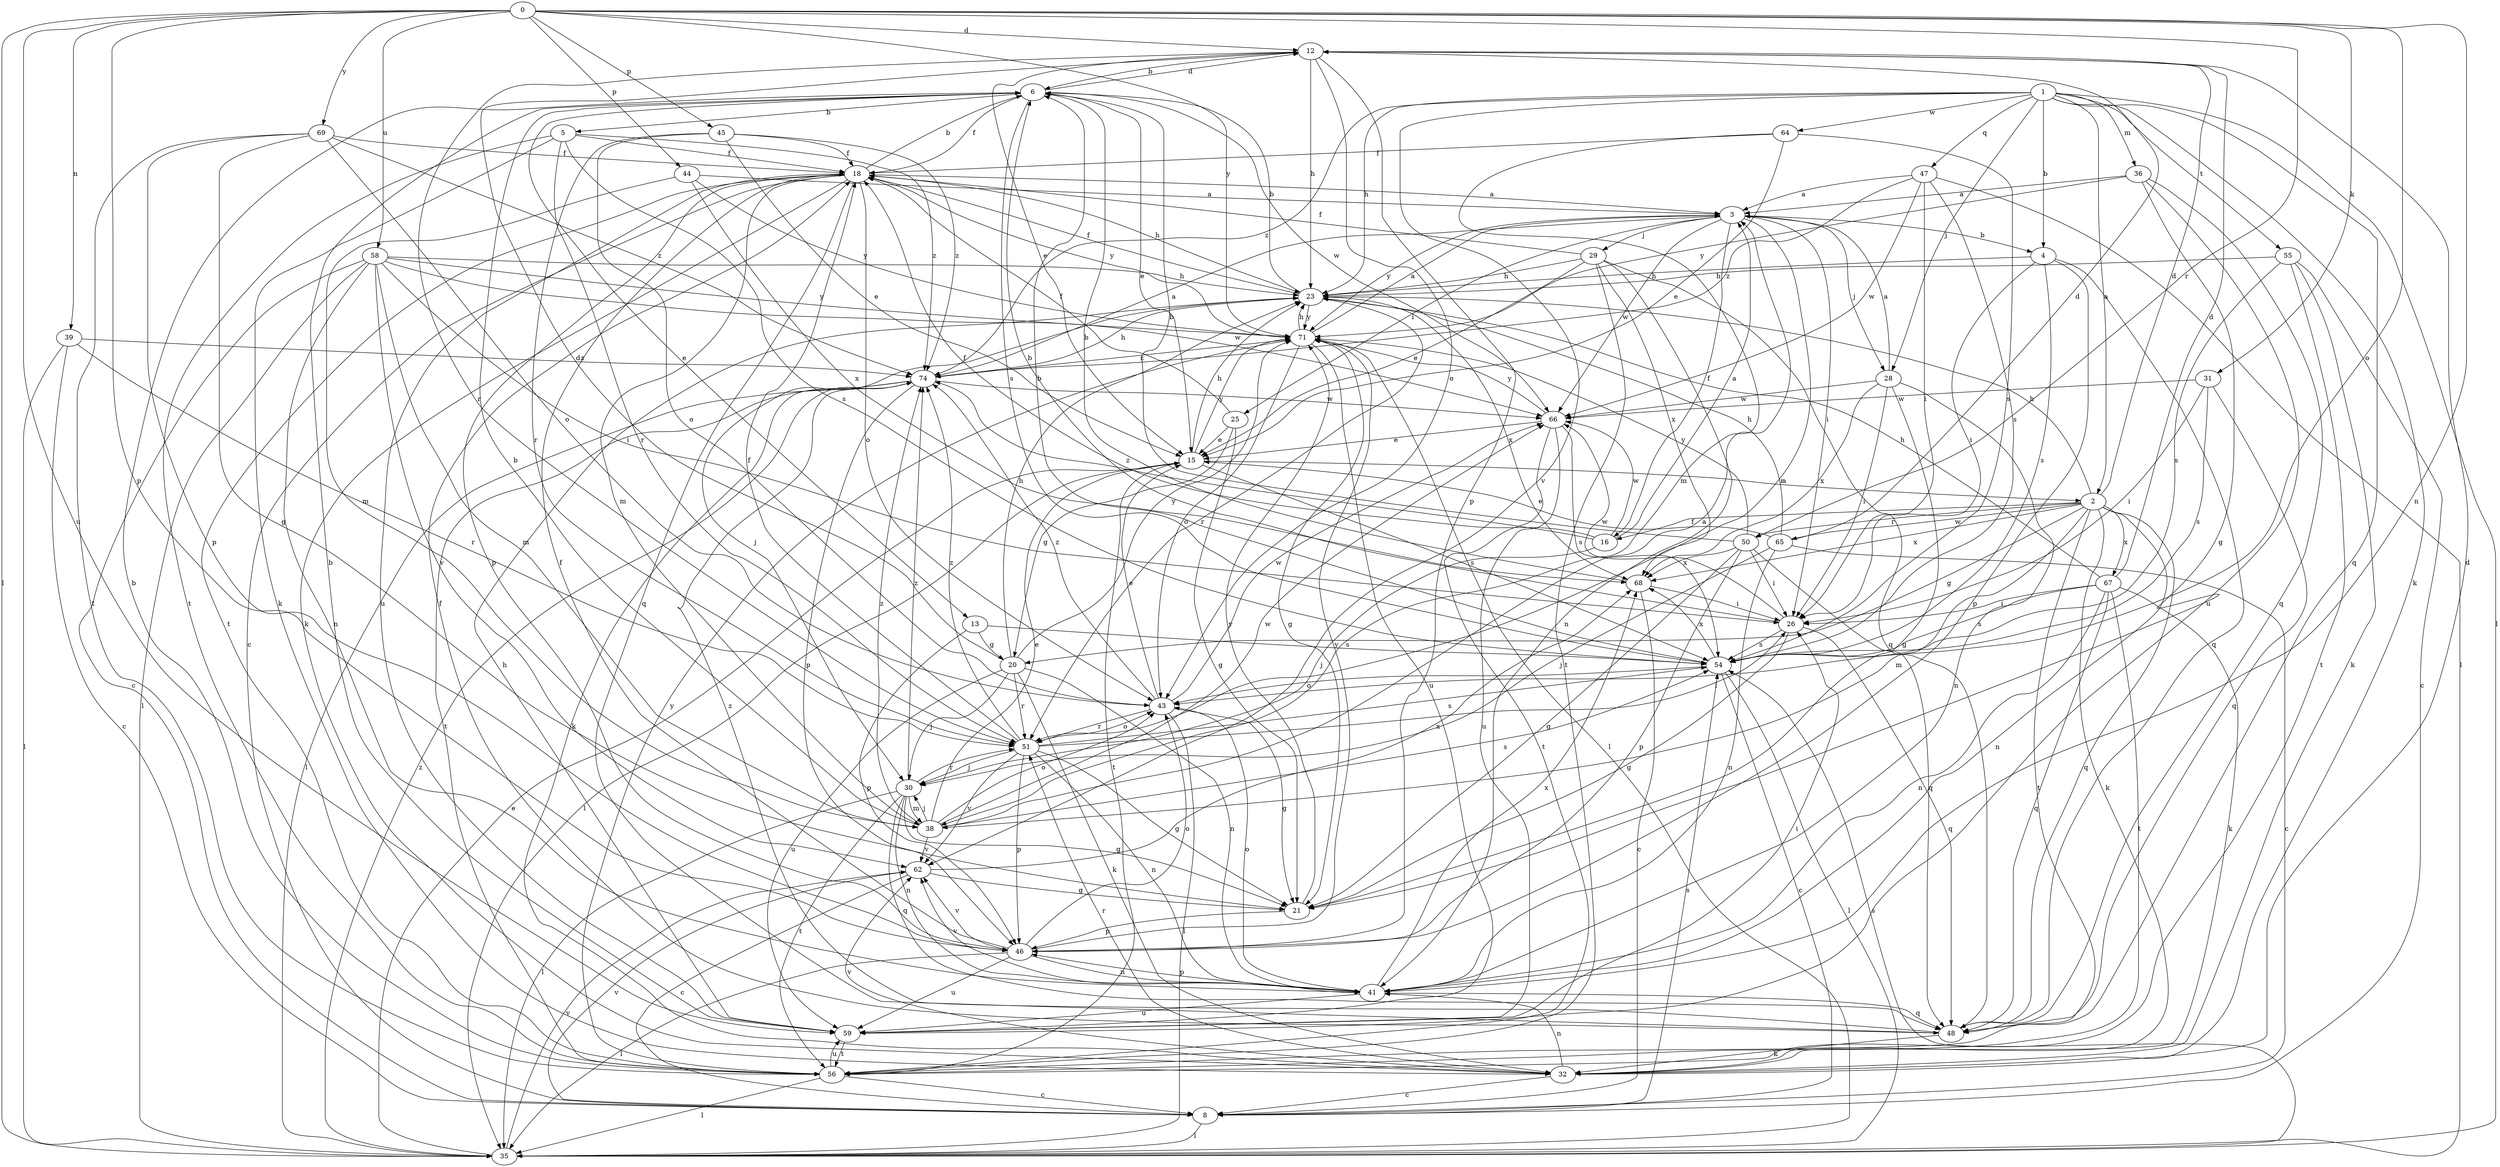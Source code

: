 strict digraph  {
0;
1;
2;
3;
4;
5;
6;
8;
12;
13;
15;
16;
18;
20;
21;
23;
25;
26;
28;
29;
30;
31;
32;
35;
36;
38;
39;
41;
43;
44;
45;
46;
47;
48;
50;
51;
54;
55;
56;
58;
59;
62;
64;
65;
66;
67;
68;
69;
71;
74;
0 -> 12  [label=d];
0 -> 31  [label=k];
0 -> 35  [label=l];
0 -> 39  [label=n];
0 -> 41  [label=n];
0 -> 43  [label=o];
0 -> 44  [label=p];
0 -> 45  [label=p];
0 -> 46  [label=p];
0 -> 50  [label=r];
0 -> 58  [label=u];
0 -> 59  [label=u];
0 -> 69  [label=y];
0 -> 71  [label=y];
1 -> 2  [label=a];
1 -> 4  [label=b];
1 -> 23  [label=h];
1 -> 28  [label=j];
1 -> 32  [label=k];
1 -> 35  [label=l];
1 -> 36  [label=m];
1 -> 47  [label=q];
1 -> 48  [label=q];
1 -> 55  [label=t];
1 -> 62  [label=v];
1 -> 64  [label=w];
1 -> 74  [label=z];
2 -> 12  [label=d];
2 -> 16  [label=f];
2 -> 20  [label=g];
2 -> 23  [label=h];
2 -> 32  [label=k];
2 -> 38  [label=m];
2 -> 41  [label=n];
2 -> 48  [label=q];
2 -> 50  [label=r];
2 -> 56  [label=t];
2 -> 65  [label=w];
2 -> 67  [label=x];
2 -> 68  [label=x];
3 -> 4  [label=b];
3 -> 16  [label=f];
3 -> 25  [label=i];
3 -> 26  [label=i];
3 -> 28  [label=j];
3 -> 29  [label=j];
3 -> 51  [label=r];
3 -> 66  [label=w];
3 -> 71  [label=y];
4 -> 23  [label=h];
4 -> 26  [label=i];
4 -> 46  [label=p];
4 -> 48  [label=q];
4 -> 54  [label=s];
5 -> 18  [label=f];
5 -> 32  [label=k];
5 -> 51  [label=r];
5 -> 54  [label=s];
5 -> 56  [label=t];
5 -> 74  [label=z];
6 -> 5  [label=b];
6 -> 12  [label=d];
6 -> 13  [label=e];
6 -> 15  [label=e];
6 -> 18  [label=f];
6 -> 54  [label=s];
6 -> 66  [label=w];
8 -> 35  [label=l];
8 -> 54  [label=s];
8 -> 62  [label=v];
12 -> 6  [label=b];
12 -> 15  [label=e];
12 -> 23  [label=h];
12 -> 43  [label=o];
12 -> 46  [label=p];
12 -> 51  [label=r];
13 -> 20  [label=g];
13 -> 46  [label=p];
13 -> 54  [label=s];
15 -> 2  [label=a];
15 -> 23  [label=h];
15 -> 35  [label=l];
15 -> 54  [label=s];
15 -> 56  [label=t];
15 -> 71  [label=y];
16 -> 3  [label=a];
16 -> 18  [label=f];
16 -> 30  [label=j];
16 -> 66  [label=w];
16 -> 74  [label=z];
18 -> 3  [label=a];
18 -> 6  [label=b];
18 -> 8  [label=c];
18 -> 23  [label=h];
18 -> 32  [label=k];
18 -> 38  [label=m];
18 -> 43  [label=o];
18 -> 46  [label=p];
18 -> 48  [label=q];
18 -> 56  [label=t];
18 -> 59  [label=u];
18 -> 71  [label=y];
20 -> 12  [label=d];
20 -> 23  [label=h];
20 -> 30  [label=j];
20 -> 32  [label=k];
20 -> 41  [label=n];
20 -> 51  [label=r];
20 -> 59  [label=u];
20 -> 71  [label=y];
21 -> 46  [label=p];
21 -> 71  [label=y];
23 -> 6  [label=b];
23 -> 18  [label=f];
23 -> 30  [label=j];
23 -> 51  [label=r];
23 -> 68  [label=x];
23 -> 71  [label=y];
25 -> 15  [label=e];
25 -> 18  [label=f];
25 -> 20  [label=g];
25 -> 21  [label=g];
26 -> 6  [label=b];
26 -> 21  [label=g];
26 -> 48  [label=q];
26 -> 54  [label=s];
26 -> 66  [label=w];
28 -> 3  [label=a];
28 -> 21  [label=g];
28 -> 26  [label=i];
28 -> 41  [label=n];
28 -> 66  [label=w];
28 -> 68  [label=x];
29 -> 15  [label=e];
29 -> 18  [label=f];
29 -> 23  [label=h];
29 -> 41  [label=n];
29 -> 48  [label=q];
29 -> 56  [label=t];
29 -> 68  [label=x];
30 -> 21  [label=g];
30 -> 35  [label=l];
30 -> 38  [label=m];
30 -> 41  [label=n];
30 -> 48  [label=q];
30 -> 51  [label=r];
30 -> 56  [label=t];
30 -> 74  [label=z];
31 -> 26  [label=i];
31 -> 48  [label=q];
31 -> 54  [label=s];
31 -> 66  [label=w];
32 -> 8  [label=c];
32 -> 12  [label=d];
32 -> 41  [label=n];
32 -> 51  [label=r];
32 -> 62  [label=v];
35 -> 15  [label=e];
35 -> 54  [label=s];
35 -> 62  [label=v];
35 -> 74  [label=z];
36 -> 3  [label=a];
36 -> 21  [label=g];
36 -> 48  [label=q];
36 -> 59  [label=u];
36 -> 71  [label=y];
38 -> 3  [label=a];
38 -> 6  [label=b];
38 -> 15  [label=e];
38 -> 30  [label=j];
38 -> 43  [label=o];
38 -> 54  [label=s];
38 -> 62  [label=v];
38 -> 66  [label=w];
38 -> 74  [label=z];
39 -> 8  [label=c];
39 -> 35  [label=l];
39 -> 51  [label=r];
39 -> 74  [label=z];
41 -> 43  [label=o];
41 -> 46  [label=p];
41 -> 48  [label=q];
41 -> 59  [label=u];
41 -> 62  [label=v];
41 -> 68  [label=x];
43 -> 15  [label=e];
43 -> 21  [label=g];
43 -> 35  [label=l];
43 -> 51  [label=r];
43 -> 66  [label=w];
43 -> 74  [label=z];
44 -> 3  [label=a];
44 -> 38  [label=m];
44 -> 68  [label=x];
44 -> 71  [label=y];
45 -> 15  [label=e];
45 -> 18  [label=f];
45 -> 43  [label=o];
45 -> 51  [label=r];
45 -> 74  [label=z];
46 -> 18  [label=f];
46 -> 35  [label=l];
46 -> 41  [label=n];
46 -> 43  [label=o];
46 -> 59  [label=u];
46 -> 62  [label=v];
46 -> 71  [label=y];
47 -> 3  [label=a];
47 -> 26  [label=i];
47 -> 35  [label=l];
47 -> 54  [label=s];
47 -> 66  [label=w];
47 -> 74  [label=z];
48 -> 18  [label=f];
48 -> 32  [label=k];
48 -> 74  [label=z];
50 -> 6  [label=b];
50 -> 21  [label=g];
50 -> 26  [label=i];
50 -> 46  [label=p];
50 -> 48  [label=q];
50 -> 68  [label=x];
50 -> 71  [label=y];
51 -> 18  [label=f];
51 -> 21  [label=g];
51 -> 26  [label=i];
51 -> 30  [label=j];
51 -> 41  [label=n];
51 -> 43  [label=o];
51 -> 46  [label=p];
51 -> 54  [label=s];
51 -> 62  [label=v];
51 -> 74  [label=z];
54 -> 6  [label=b];
54 -> 8  [label=c];
54 -> 35  [label=l];
54 -> 43  [label=o];
54 -> 68  [label=x];
55 -> 8  [label=c];
55 -> 23  [label=h];
55 -> 32  [label=k];
55 -> 54  [label=s];
55 -> 56  [label=t];
56 -> 6  [label=b];
56 -> 8  [label=c];
56 -> 35  [label=l];
56 -> 59  [label=u];
56 -> 71  [label=y];
58 -> 8  [label=c];
58 -> 23  [label=h];
58 -> 26  [label=i];
58 -> 35  [label=l];
58 -> 38  [label=m];
58 -> 41  [label=n];
58 -> 62  [label=v];
58 -> 66  [label=w];
58 -> 71  [label=y];
59 -> 6  [label=b];
59 -> 23  [label=h];
59 -> 26  [label=i];
59 -> 56  [label=t];
62 -> 8  [label=c];
62 -> 21  [label=g];
62 -> 68  [label=x];
64 -> 15  [label=e];
64 -> 18  [label=f];
64 -> 38  [label=m];
64 -> 54  [label=s];
65 -> 8  [label=c];
65 -> 12  [label=d];
65 -> 15  [label=e];
65 -> 23  [label=h];
65 -> 30  [label=j];
65 -> 41  [label=n];
66 -> 15  [label=e];
66 -> 54  [label=s];
66 -> 56  [label=t];
66 -> 59  [label=u];
66 -> 71  [label=y];
67 -> 12  [label=d];
67 -> 23  [label=h];
67 -> 26  [label=i];
67 -> 32  [label=k];
67 -> 41  [label=n];
67 -> 48  [label=q];
67 -> 54  [label=s];
67 -> 56  [label=t];
68 -> 6  [label=b];
68 -> 8  [label=c];
68 -> 26  [label=i];
69 -> 18  [label=f];
69 -> 21  [label=g];
69 -> 43  [label=o];
69 -> 46  [label=p];
69 -> 56  [label=t];
69 -> 74  [label=z];
71 -> 3  [label=a];
71 -> 21  [label=g];
71 -> 23  [label=h];
71 -> 35  [label=l];
71 -> 43  [label=o];
71 -> 59  [label=u];
71 -> 74  [label=z];
74 -> 3  [label=a];
74 -> 23  [label=h];
74 -> 32  [label=k];
74 -> 35  [label=l];
74 -> 46  [label=p];
74 -> 56  [label=t];
74 -> 66  [label=w];
}
